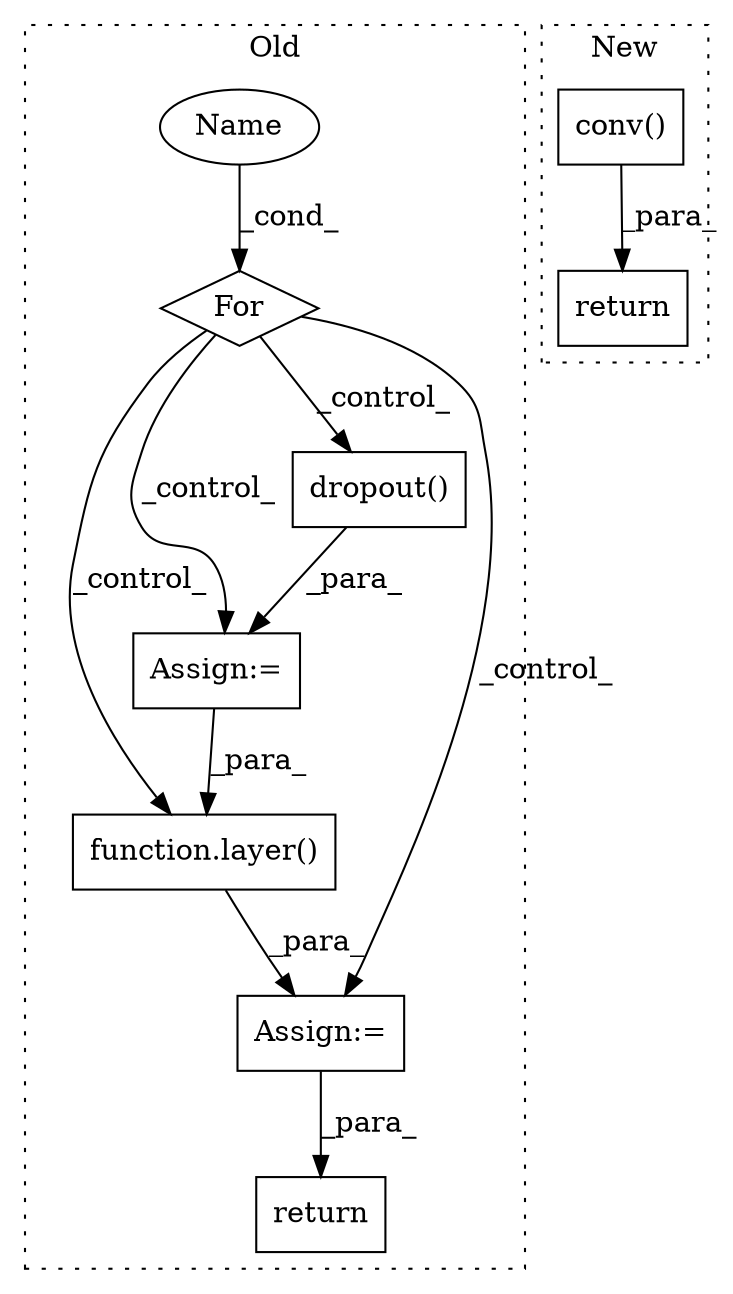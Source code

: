 digraph G {
subgraph cluster0 {
1 [label="function.layer()" a="75" s="1544,1556" l="6,1" shape="box"];
3 [label="Assign:=" a="68" s="1541" l="3" shape="box"];
4 [label="Name" a="87" s="1474" l="5" shape="ellipse"];
5 [label="For" a="107" s="1470,1494" l="4,14" shape="diamond"];
6 [label="return" a="93" s="1566" l="7" shape="box"];
8 [label="dropout()" a="75" s="1512,1526" l="13,1" shape="box"];
9 [label="Assign:=" a="68" s="1509" l="3" shape="box"];
label = "Old";
style="dotted";
}
subgraph cluster1 {
2 [label="return" a="93" s="1590" l="7" shape="box"];
7 [label="conv()" a="75" s="1597,1613" l="10,1" shape="box"];
label = "New";
style="dotted";
}
1 -> 3 [label="_para_"];
3 -> 6 [label="_para_"];
4 -> 5 [label="_cond_"];
5 -> 3 [label="_control_"];
5 -> 8 [label="_control_"];
5 -> 1 [label="_control_"];
5 -> 9 [label="_control_"];
7 -> 2 [label="_para_"];
8 -> 9 [label="_para_"];
9 -> 1 [label="_para_"];
}